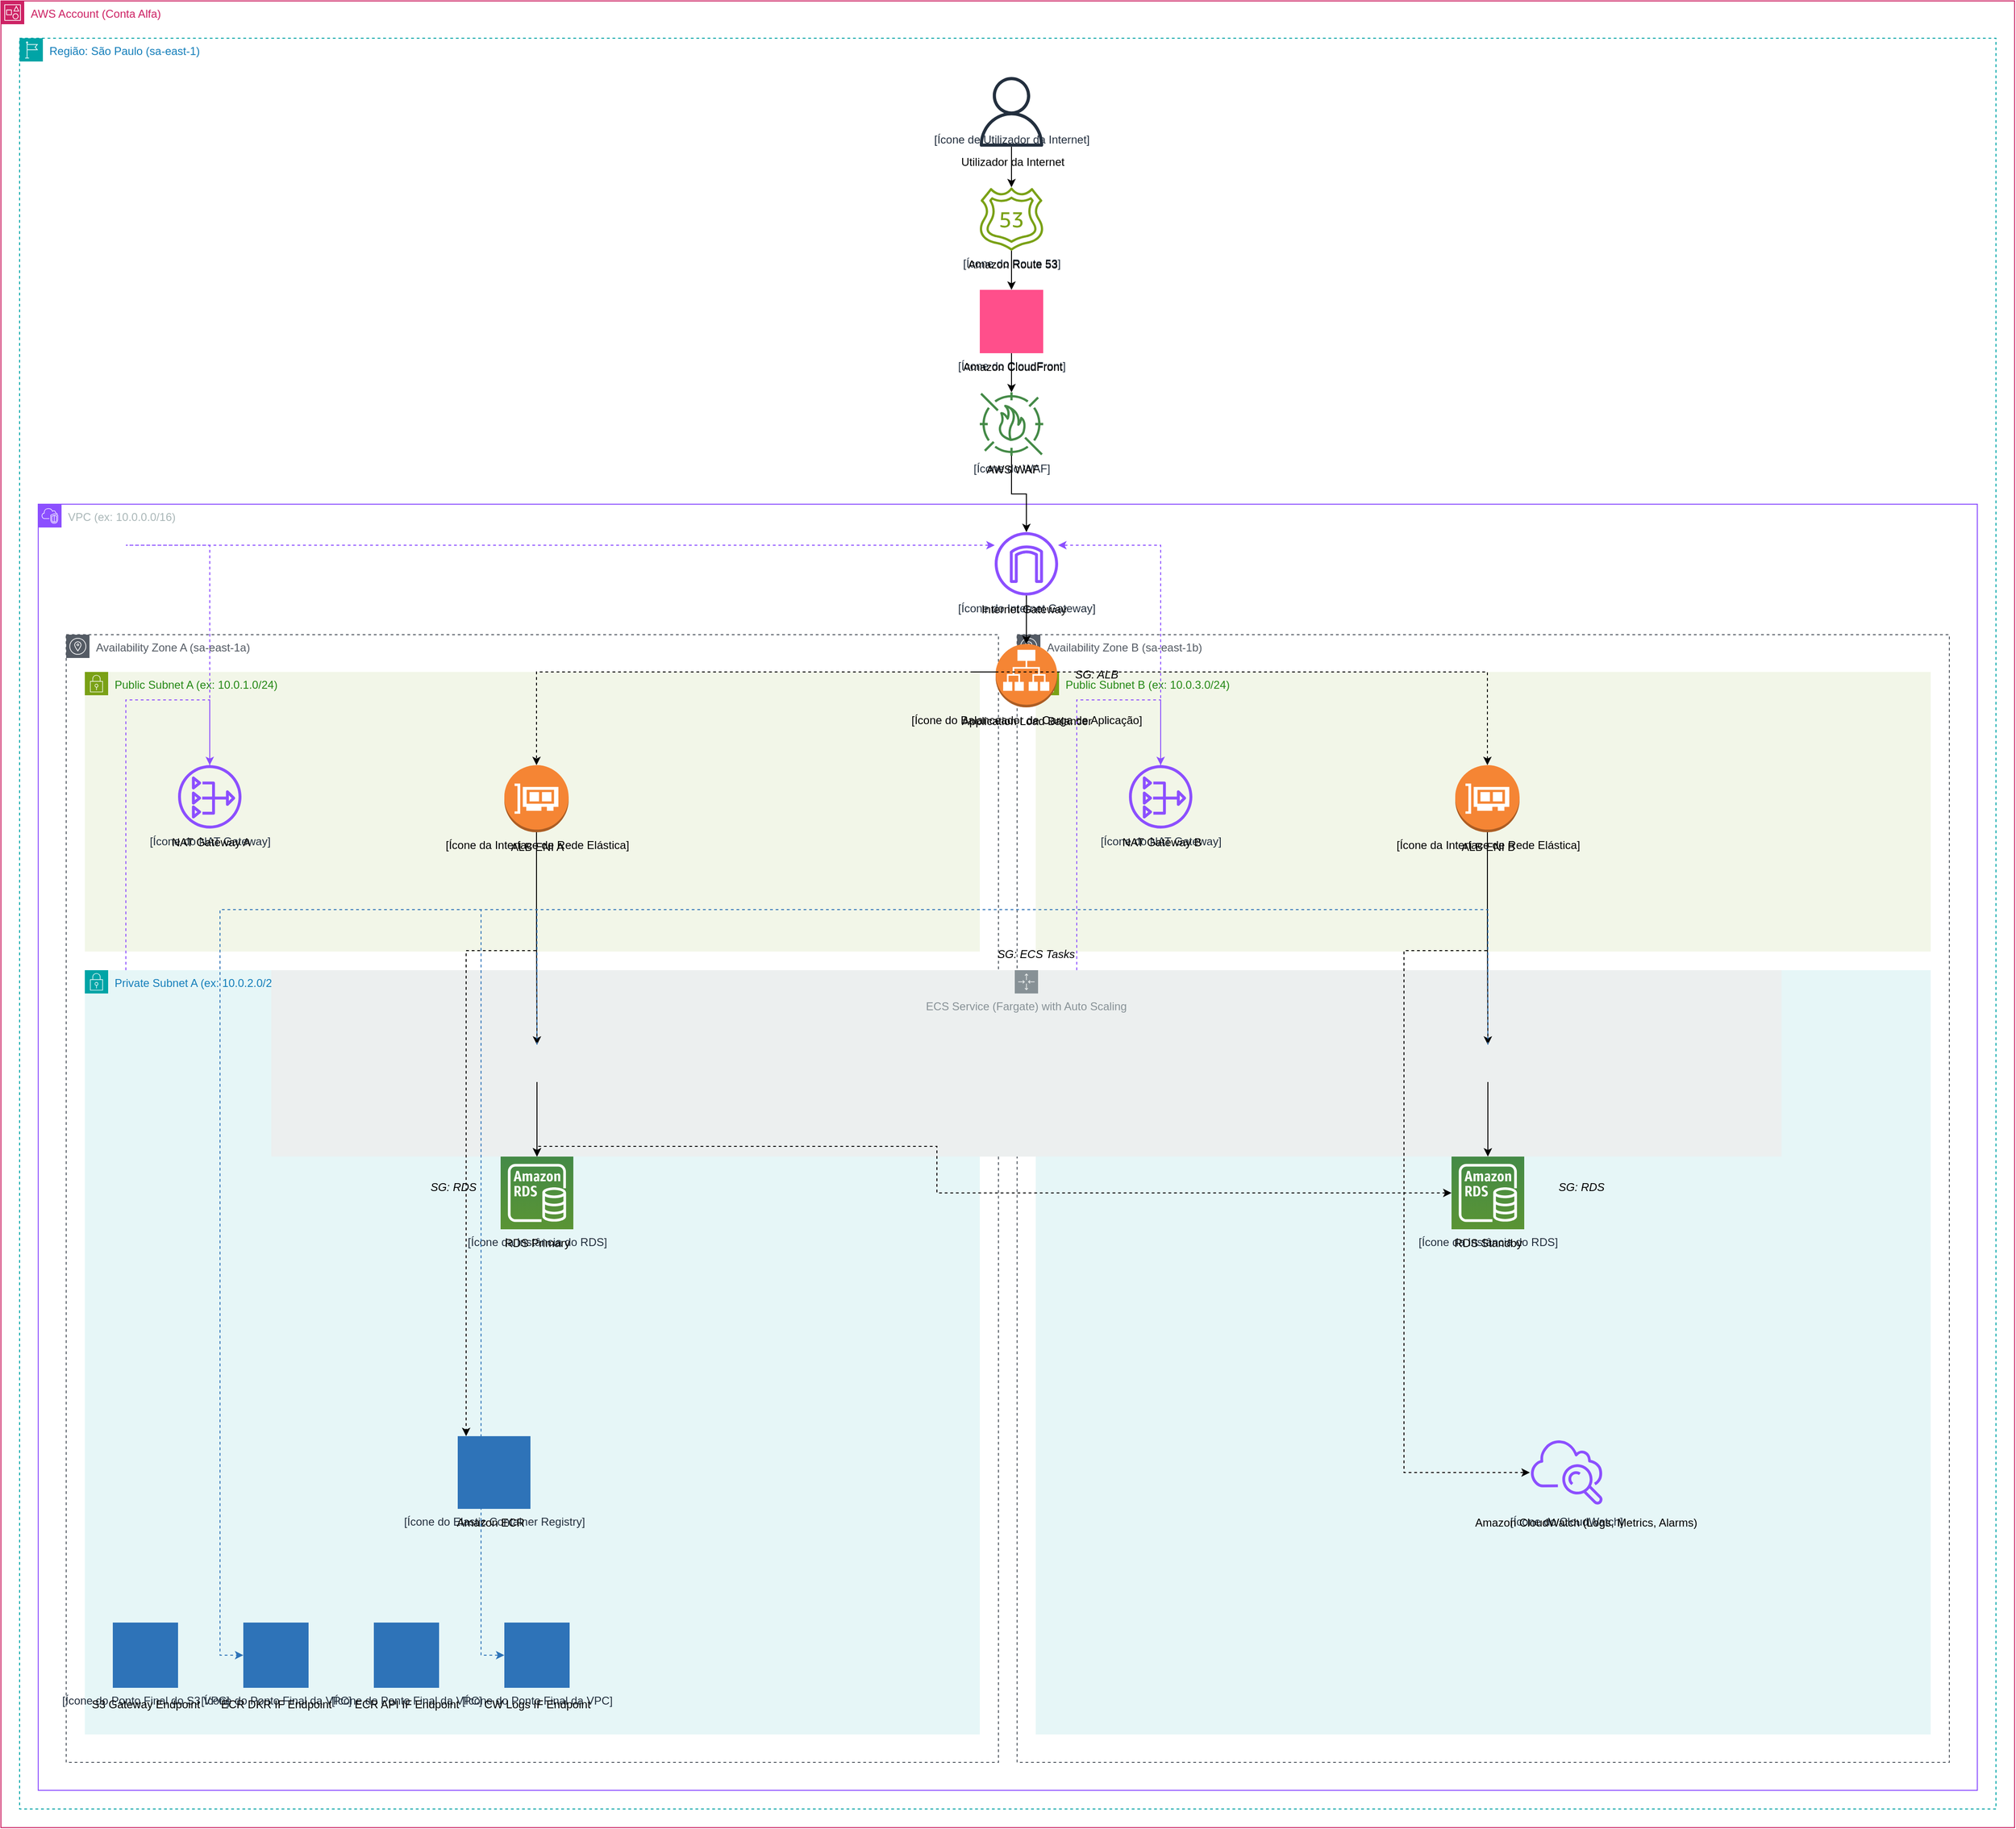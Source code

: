 <mxfile version="27.0.3">
  <diagram name="Arquitetura-AWS-Well-Architected" id="WellArchitected-v1">
    <mxGraphModel dx="2800" dy="2000" grid="1" gridSize="10" guides="1" tooltips="1" connect="1" arrows="1" fold="1" page="1" pageScale="1" pageWidth="2200" pageHeight="2000" math="0" shadow="0">
      <root>
        <mxCell id="0" />
        <mxCell id="1" parent="0" />
        <mxCell id="aws-account-group" value="AWS Account (Conta Alfa)" style="points=[[0,0],[0.25,0],[0.5,0],[0.75,0],[1,0],[1,0.25],[1,0.5],[1,0.75],[1,1],[0.75,1],[0.5,1],[0.25,1],[0,1],[0,0.75],[0,0.5],[0,0.25]];outlineConnect=0;gradientColor=none;html=1;whiteSpace=wrap;fontSize=12;fontStyle=0;container=1;pointerEvents=0;collapsible=0;recursiveResize=0;shape=mxgraph.aws4.group;grIcon=mxgraph.aws4.group_account;strokeColor=#CD2264;fillColor=none;verticalAlign=top;align=left;spacingLeft=30;fontColor=#CD2264;dashed=0;" vertex="1" parent="1">
          <mxGeometry x="20" y="20" width="2160" height="1960" as="geometry" />
        </mxCell>
        <mxCell id="aws-region-group" value="Região: São Paulo (sa-east-1)" style="points=[[0,0],[0.25,0],[0.5,0],[0.75,0],[1,0],[1,0.25],[1,0.5],[1,0.75],[1,1],[0.75,1],[0.5,1],[0.25,1],[0,1],[0,0.75],[0,0.5],[0,0.25]];outlineConnect=0;gradientColor=none;html=1;whiteSpace=wrap;fontSize=12;fontStyle=0;container=1;pointerEvents=0;collapsible=0;recursiveResize=0;shape=mxgraph.aws4.group;grIcon=mxgraph.aws4.group_region;strokeColor=#00A4A6;fillColor=none;verticalAlign=top;align=left;spacingLeft=30;fontColor=#147EBA;dashed=1;" vertex="1" parent="aws-account-group">
          <mxGeometry x="20" y="40" width="2120" height="1900" as="geometry" />
        </mxCell>

        <mxCell id="internet-user" value="[Ícone de Utilizador da Internet]" style="shape=mxgraph.aws4.user;html=1;dashed=0;fillColor=#232F3E;strokeColor=#ffffff;fontColor=#232F3E;verticalAlign=bottom;" vertex="1" parent="aws-region-group">
          <mxGeometry x="1030" y="40" width="68" height="78" as="geometry" />
        </mxCell>
        <mxCell id="internet-user-label" value="Utilizador da Internet" style="text;html=1;align=center;verticalAlign=middle;resizable=0;points=[];autosize=1;strokeColor=none;fillColor=none;" vertex="1" parent="aws-region-group">
          <mxGeometry x="1000" y="120" width="130" height="26" as="geometry" />
        </mxCell>
        <mxCell id="route53" value="[Ícone do Route 53]" style="sketch=0;outlineConnect=0;fontColor=#232F3E;gradientColor=none;fillColor=#7AA116;strokeColor=none;dashed=0;verticalLabelPosition=bottom;verticalAlign=top;align=center;html=1;fontSize=12;fontStyle=0;aspect=fixed;pointerEvents=1;shape=mxgraph.aws4.route_53;" vertex="1" parent="aws-region-group">
          <mxGeometry x="1030" y="160" width="68" height="68" as="geometry" />
        </mxCell>
        <mxCell id="route53-label" value="Amazon Route 53" style="text;html=1;align=center;verticalAlign=middle;resizable=0;points=[];autosize=1;strokeColor=none;fillColor=none;" vertex="1" parent="aws-region-group">
          <mxGeometry x="995" y="230" width="140" height="26" as="geometry" />
        </mxCell>
        <mxCell id="cloudfront" value="[Ícone do CloudFront]" style="sketch=0;outlineConnect=0;fontColor=#232F3E;gradientColor=none;fillColor=#FF4F8B;strokeColor=none;dashed=0;verticalLabelPosition=bottom;verticalAlign=top;align=center;html=1;fontSize=12;fontStyle=0;aspect=fixed;pointerEvents=1;shape=mxgraph.aws4.cloudfront_download_distribution;" vertex="1" parent="aws-region-group">
          <mxGeometry x="1030" y="270" width="68" height="68" as="geometry" />
        </mxCell>
        <mxCell id="cloudfront-label" value="Amazon CloudFront" style="text;html=1;align=center;verticalAlign=middle;resizable=0;points=[];autosize=1;strokeColor=none;fillColor=none;" vertex="1" parent="aws-region-group">
          <mxGeometry x="990" y="340" width="150" height="26" as="geometry" />
        </mxCell>
        <mxCell id="waf" value="[Ícone do WAF]" style="sketch=0;outlineConnect=0;fontColor=#232F3E;gradientColor=none;fillColor=#448A47;strokeColor=none;dashed=0;verticalLabelPosition=bottom;verticalAlign=top;align=center;html=1;fontSize=12;fontStyle=0;aspect=fixed;pointerEvents=1;shape=mxgraph.aws4.waf;" vertex="1" parent="aws-region-group">
          <mxGeometry x="1030" y="380" width="68" height="68" as="geometry" />
        </mxCell>
        <mxCell id="waf-label" value="AWS WAF" style="text;html=1;align=center;verticalAlign=middle;resizable=0;points=[];autosize=1;strokeColor=none;fillColor=none;" vertex="1" parent="aws-region-group">
          <mxGeometry x="1025" y="450" width="80" height="26" as="geometry" />
        </mxCell>

        <mxCell id="vpc-group" value="VPC (ex: 10.0.0.0/16)" style="points=[[0,0],[0.25,0],[0.5,0],[0.75,0],[1,0],[1,0.25],[1,0.5],[1,0.75],[1,1],[0.75,1],[0.5,1],[0.25,1],[0,1],[0,0.75],[0,0.5],[0,0.25]];outlineConnect=0;gradientColor=none;html=1;whiteSpace=wrap;fontSize=12;fontStyle=0;container=1;pointerEvents=0;collapsible=0;recursiveResize=0;shape=mxgraph.aws4.group;grIcon=mxgraph.aws4.group_vpc2;strokeColor=#8C4FFF;fillColor=none;verticalAlign=top;align=left;spacingLeft=30;fontColor=#AAB7B8;dashed=0;" vertex="1" parent="aws-region-group">
          <mxGeometry x="20" y="500" width="2080" height="1380" as="geometry" />
        </mxCell>
        <mxCell id="igw" value="[Ícone do Internet Gateway]" style="sketch=0;outlineConnect=0;fontColor=#232F3E;gradientColor=none;fillColor=#8C4FFF;strokeColor=none;dashed=0;verticalLabelPosition=bottom;verticalAlign=top;align=center;html=1;fontSize=12;fontStyle=0;aspect=fixed;pointerEvents=1;shape=mxgraph.aws4.internet_gateway;" vertex="1" parent="vpc-group">
          <mxGeometry x="1026" y="30" width="68" height="68" as="geometry" />
        </mxCell>
        <mxCell id="igw-label" value="Internet Gateway" style="text;html=1;align=center;verticalAlign=middle;resizable=0;points=[];autosize=1;strokeColor=none;fillColor=none;" vertex="1" parent="vpc-group">
          <mxGeometry x="997" y="100" width="120" height="26" as="geometry" />
        </mxCell>

        <mxCell id="az-a-group" value="Availability Zone A (sa-east-1a)" style="sketch=0;outlineConnect=0;gradientColor=none;html=1;whiteSpace=wrap;fontSize=12;fontStyle=0;shape=mxgraph.aws4.group;grIcon=mxgraph.aws4.group_availability_zone;strokeColor=#545B64;fillColor=none;verticalAlign=top;align=left;spacingLeft=30;fontColor=#545B64;dashed=1;container=1;" vertex="1" parent="vpc-group">
          <mxGeometry x="30" y="140" width="1000" height="1210" as="geometry" />
        </mxCell>
        <mxCell id="public-subnet-a" value="Public Subnet A (ex: 10.0.1.0/24)" style="points=[[0,0],[0.25,0],[0.5,0],[0.75,0],[1,0],[1,0.25],[1,0.5],[1,0.75],[1,1],[0.75,1],[0.5,1],[0.25,1],[0,1],[0,0.75],[0,0.5],[0,0.25]];outlineConnect=0;gradientColor=none;html=1;whiteSpace=wrap;fontSize=12;fontStyle=0;container=1;pointerEvents=0;collapsible=0;recursiveResize=0;shape=mxgraph.aws4.group;grIcon=mxgraph.aws4.group_security_group;grStroke=0;strokeColor=#7AA116;fillColor=#F2F6E8;verticalAlign=top;align=left;spacingLeft=30;fontColor=#248814;dashed=0;" vertex="1" parent="az-a-group">
          <mxGeometry x="20" y="40" width="960" height="300" as="geometry" />
        </mxCell>
        <mxCell id="alb-eni-a" value="[Ícone da Interface de Rede Elástica]" style="outlineConnect=0;dashed=0;verticalLabelPosition=bottom;verticalAlign=top;align=center;html=1;shape=mxgraph.aws3.elastic_network_interface;fillColor=#F58534;gradientColor=none;" vertex="1" parent="public-subnet-a">
          <mxGeometry x="450" y="100" width="69" height="72" as="geometry" />
        </mxCell>
        <mxCell id="alb-eni-a-label" value="ALB ENI A" style="text;html=1;align=center;verticalAlign=middle;resizable=0;points=[];autosize=1;strokeColor=none;fillColor=none;" vertex="1" parent="public-subnet-a">
          <mxGeometry x="440" y="175" width="90" height="26" as="geometry" />
        </mxCell>
        <mxCell id="nat-gw-a" value="[Ícone do NAT Gateway]" style="sketch=0;outlineConnect=0;fontColor=#232F3E;gradientColor=none;fillColor=#8C4FFF;strokeColor=none;dashed=0;verticalLabelPosition=bottom;verticalAlign=top;align=center;html=1;fontSize=12;fontStyle=0;aspect=fixed;pointerEvents=1;shape=mxgraph.aws4.nat_gateway;" vertex="1" parent="public-subnet-a">
          <mxGeometry x="100" y="100" width="68" height="68" as="geometry" />
        </mxCell>
        <mxCell id="nat-gw-a-label" value="NAT Gateway A" style="text;html=1;align=center;verticalAlign=middle;resizable=0;points=[];autosize=1;strokeColor=none;fillColor=none;" vertex="1" parent="public-subnet-a">
          <mxGeometry x="75" y="170" width="120" height="26" as="geometry" />
        </mxCell>
        <mxCell id="private-subnet-a" value="Private Subnet A (ex: 10.0.2.0/24)" style="points=[[0,0],[0.25,0],[0.5,0],[0.75,0],[1,0],[1,0.25],[1,0.5],[1,0.75],[1,1],[0.75,1],[0.5,1],[0.25,1],[0,1],[0,0.75],[0,0.5],[0,0.25]];outlineConnect=0;gradientColor=none;html=1;whiteSpace=wrap;fontSize=12;fontStyle=0;container=1;pointerEvents=0;collapsible=0;recursiveResize=0;shape=mxgraph.aws4.group;grIcon=mxgraph.aws4.group_security_group;grStroke=0;strokeColor=#00A4A6;fillColor=#E6F6F7;verticalAlign=top;align=left;spacingLeft=30;fontColor=#147EBA;dashed=0;" vertex="1" parent="az-a-group">
          <mxGeometry x="20" y="360" width="960" height="820" as="geometry" />
        </mxCell>
        <mxCell id="ecs-task-1" value="[Ícone do Contentor de Computação EC2]" style="outlineConnect=0;dashed=0;verticalLabelPosition=bottom;verticalAlign=top;align=center;html=1;shape=mxgraph.aws3.ec2_compute_container;fillColor=#F58534;gradientColor=none;" vertex="1" parent="private-subnet-a">
          <mxGeometry x="450" y="80" width="70" height="40" as="geometry" />
        </mxCell>
        <mxCell id="ecs-task-1-label" value="ECS Task 1 (Fargate)" style="text;html=1;align=center;verticalAlign=middle;resizable=0;points=[];autosize=1;strokeColor=none;fillColor=none;" vertex="1" parent="private-subnet-a">
          <mxGeometry x="410" y="125" width="150" height="26" as="geometry" />
        </mxCell>
        <mxCell id="rds-primary" value="[Ícone da Instância do RDS]" style="sketch=0;outlineConnect=0;fontColor=#232F3E;gradientColor=#5A9434;fillColor=#448A47;strokeColor=#ffffff;dashed=0;verticalLabelPosition=bottom;verticalAlign=top;align=center;html=1;fontSize=12;fontStyle=0;aspect=fixed;shape=mxgraph.aws4.resourceIcon;resIcon=mxgraph.aws4.rds_instance;" vertex="1" parent="private-subnet-a">
          <mxGeometry x="446" y="200" width="78" height="78" as="geometry" />
        </mxCell>
        <mxCell id="rds-primary-label" value="RDS Primary" style="text;html=1;align=center;verticalAlign=middle;resizable=0;points=[];autosize=1;strokeColor=none;fillColor=none;" vertex="1" parent="private-subnet-a">
          <mxGeometry x="440" y="280" width="90" height="26" as="geometry" />
        </mxCell>
        <mxCell id="rds-primary-sg-label" value="SG: RDS" style="text;html=1;align=center;verticalAlign=middle;resizable=0;points=[];autosize=1;strokeColor=none;fillColor=none;fontStyle=2" vertex="1" parent="private-subnet-a">
            <mxGeometry x="360" y="220" width="70" height="26" as="geometry"/>
        </mxCell>

        <mxCell id="az-b-group" value="Availability Zone B (sa-east-1b)" style="sketch=0;outlineConnect=0;gradientColor=none;html=1;whiteSpace=wrap;fontSize=12;fontStyle=0;shape=mxgraph.aws4.group;grIcon=mxgraph.aws4.group_availability_zone;strokeColor=#545B64;fillColor=none;verticalAlign=top;align=left;spacingLeft=30;fontColor=#545B64;dashed=1;container=1;" vertex="1" parent="vpc-group">
          <mxGeometry x="1050" y="140" width="1000" height="1210" as="geometry" />
        </mxCell>
        <mxCell id="public-subnet-b" value="Public Subnet B (ex: 10.0.3.0/24)" style="points=[[0,0],[0.25,0],[0.5,0],[0.75,0],[1,0],[1,0.25],[1,0.5],[1,0.75],[1,1],[0.75,1],[0.5,1],[0.25,1],[0,1],[0,0.75],[0,0.5],[0,0.25]];outlineConnect=0;gradientColor=none;html=1;whiteSpace=wrap;fontSize=12;fontStyle=0;container=1;pointerEvents=0;collapsible=0;recursiveResize=0;shape=mxgraph.aws4.group;grIcon=mxgraph.aws4.group_security_group;grStroke=0;strokeColor=#7AA116;fillColor=#F2F6E8;verticalAlign=top;align=left;spacingLeft=30;fontColor=#248814;dashed=0;" vertex="1" parent="az-b-group">
          <mxGeometry x="20" y="40" width="960" height="300" as="geometry" />
        </mxCell>
        <mxCell id="alb-eni-b" value="[Ícone da Interface de Rede Elástica]" style="outlineConnect=0;dashed=0;verticalLabelPosition=bottom;verticalAlign=top;align=center;html=1;shape=mxgraph.aws3.elastic_network_interface;fillColor=#F58534;gradientColor=none;" vertex="1" parent="public-subnet-b">
          <mxGeometry x="450" y="100" width="69" height="72" as="geometry" />
        </mxCell>
        <mxCell id="alb-eni-b-label" value="ALB ENI B" style="text;html=1;align=center;verticalAlign=middle;resizable=0;points=[];autosize=1;strokeColor=none;fillColor=none;" vertex="1" parent="public-subnet-b">
          <mxGeometry x="440" y="175" width="90" height="26" as="geometry" />
        </mxCell>
        <mxCell id="nat-gw-b" value="[Ícone do NAT Gateway]" style="sketch=0;outlineConnect=0;fontColor=#232F3E;gradientColor=none;fillColor=#8C4FFF;strokeColor=none;dashed=0;verticalLabelPosition=bottom;verticalAlign=top;align=center;html=1;fontSize=12;fontStyle=0;aspect=fixed;pointerEvents=1;shape=mxgraph.aws4.nat_gateway;" vertex="1" parent="public-subnet-b">
          <mxGeometry x="100" y="100" width="68" height="68" as="geometry" />
        </mxCell>
        <mxCell id="nat-gw-b-label" value="NAT Gateway B" style="text;html=1;align=center;verticalAlign=middle;resizable=0;points=[];autosize=1;strokeColor=none;fillColor=none;" vertex="1" parent="public-subnet-b">
          <mxGeometry x="75" y="170" width="120" height="26" as="geometry" />
        </mxCell>
        <mxCell id="private-subnet-b" value="Private Subnet B (ex: 10.0.4.0/24)" style="points=[[0,0],[0.25,0],[0.5,0],[0.75,0],[1,0],[1,0.25],[1,0.5],[1,0.75],[1,1],[0.75,1],[0.5,1],[0.25,1],[0,1],[0,0.75],[0,0.5],[0,0.25]];outlineConnect=0;gradientColor=none;html=1;whiteSpace=wrap;fontSize=12;fontStyle=0;container=1;pointerEvents=0;collapsible=0;recursiveResize=0;shape=mxgraph.aws4.group;grIcon=mxgraph.aws4.group_security_group;grStroke=0;strokeColor=#00A4A6;fillColor=#E6F6F7;verticalAlign=top;align=left;spacingLeft=30;fontColor=#147EBA;dashed=0;" vertex="1" parent="az-b-group">
          <mxGeometry x="20" y="360" width="960" height="820" as="geometry" />
        </mxCell>
        <mxCell id="ecs-task-n" value="[Ícone do Contentor de Computação EC2]" style="outlineConnect=0;dashed=0;verticalLabelPosition=bottom;verticalAlign=top;align=center;html=1;shape=mxgraph.aws3.ec2_compute_container;fillColor=#F58534;gradientColor=none;" vertex="1" parent="private-subnet-b">
          <mxGeometry x="450" y="80" width="70" height="40" as="geometry" />
        </mxCell>
        <mxCell id="ecs-task-n-label" value="ECS Task n (Fargate)" style="text;html=1;align=center;verticalAlign=middle;resizable=0;points=[];autosize=1;strokeColor=none;fillColor=none;" vertex="1" parent="private-subnet-b">
          <mxGeometry x="410" y="125" width="150" height="26" as="geometry" />
        </mxCell>
        <mxCell id="rds-standby" value="[Ícone da Instância do RDS]" style="sketch=0;outlineConnect=0;fontColor=#232F3E;gradientColor=#5A9434;fillColor=#448A47;strokeColor=#ffffff;dashed=0;verticalLabelPosition=bottom;verticalAlign=top;align=center;html=1;fontSize=12;fontStyle=0;aspect=fixed;shape=mxgraph.aws4.resourceIcon;resIcon=mxgraph.aws4.rds_instance;" vertex="1" parent="private-subnet-b">
          <mxGeometry x="446" y="200" width="78" height="78" as="geometry" />
        </mxCell>
        <mxCell id="rds-standby-label" value="RDS Standby" style="text;html=1;align=center;verticalAlign=middle;resizable=0;points=[];autosize=1;strokeColor=none;fillColor=none;" vertex="1" parent="private-subnet-b">
          <mxGeometry x="435" y="280" width="100" height="26" as="geometry" />
        </mxCell>
         <mxCell id="rds-standby-sg-label" value="SG: RDS" style="text;html=1;align=center;verticalAlign=middle;resizable=0;points=[];autosize=1;strokeColor=none;fillColor=none;fontStyle=2" vertex="1" parent="private-subnet-b">
            <mxGeometry x="550" y="220" width="70" height="26" as="geometry"/>
        </mxCell>

        <mxCell id="alb" value="[Ícone do Balanceador de Carga de Aplicação]" style="outlineConnect=0;dashed=0;verticalLabelPosition=bottom;verticalAlign=top;align=center;html=1;shape=mxgraph.aws3.application_load_balancer;fillColor=#F58534;gradientColor=none;" vertex="1" parent="vpc-group">
          <mxGeometry x="1027" y="150" width="66" height="68" as="geometry" />
        </mxCell>
        <mxCell id="alb-label" value="Application Load Balancer" style="text;html=1;align=center;verticalAlign=middle;resizable=0;points=[];autosize=1;strokeColor=none;fillColor=none;" vertex="1" parent="vpc-group">
          <mxGeometry x="970" y="220" width="180" height="26" as="geometry" />
        </mxCell>
         <mxCell id="alb-sg-label" value="SG: ALB" style="text;html=1;align=center;verticalAlign=middle;resizable=0;points=[];autosize=1;strokeColor=none;fillColor=none;fontStyle=2" vertex="1" parent="vpc-group">
            <mxGeometry x="1100" y="170" width="70" height="26" as="geometry"/>
        </mxCell>

        <mxCell id="ecs-service-group" value="ECS Service (Fargate) with Auto Scaling" style="sketch=0;outlineConnect=0;gradientColor=none;html=1;whiteSpace=wrap;fontSize=12;fontStyle=0;shape=mxgraph.aws4.groupCenter;grIcon=mxgraph.aws4.group_auto_scaling_group;grStroke=0;strokeColor=#879196;fillColor=#ECEFEF;verticalAlign=top;align=center;fontColor=#879196;dashed=0;spacingTop=25;container=0;" vertex="1" parent="vpc-group">
          <mxGeometry x="250" y="500" width="1620" height="200" as="geometry" />
        </mxCell>
         <mxCell id="ecs-sg-label" value="SG: ECS Tasks" style="text;html=1;align=center;verticalAlign=middle;resizable=0;points=[];autosize=1;strokeColor=none;fillColor=none;fontStyle=2" vertex="1" parent="vpc-group">
            <mxGeometry x="1020" y="470" width="100" height="26" as="geometry"/>
        </mxCell>

        <mxCell id="ecr" value="[Ícone do Elastic Container Registry]" style="sketch=0;outlineConnect=0;fontColor=#232F3E;gradientColor=none;fillColor=#2E73B8;strokeColor=none;dashed=0;verticalLabelPosition=bottom;verticalAlign=top;align=center;html=1;fontSize=12;fontStyle=0;aspect=fixed;pointerEvents=1;shape=mxgraph.aws4.elastic_container_registry;" vertex="1" parent="vpc-group">
          <mxGeometry x="450" y="1000" width="78" height="78" as="geometry" />
        </mxCell>
        <mxCell id="ecr-label" value="Amazon ECR" style="text;html=1;align=center;verticalAlign=middle;resizable=0;points=[];autosize=1;strokeColor=none;fillColor=none;" vertex="1" parent="vpc-group">
          <mxGeometry x="430" y="1080" width="110" height="26" as="geometry" />
        </mxCell>
        <mxCell id="cloudwatch" value="[Ícone do CloudWatch]" style="sketch=0;outlineConnect=0;fontColor=#232F3E;gradientColor=none;fillColor=#8C4FFF;strokeColor=none;dashed=0;verticalLabelPosition=bottom;verticalAlign=top;align=center;html=1;fontSize=12;fontStyle=0;aspect=fixed;pointerEvents=1;shape=mxgraph.aws4.cloudwatch;" vertex="1" parent="vpc-group">
          <mxGeometry x="1600" y="1000" width="78" height="78" as="geometry" />
        </mxCell>
        <mxCell id="cloudwatch-label" value="Amazon CloudWatch (Logs, Metrics, Alarms)" style="text;html=1;align=center;verticalAlign=middle;resizable=0;points=[];autosize=1;strokeColor=none;fillColor=none;" vertex="1" parent="vpc-group">
          <mxGeometry x="1520" y="1080" width="280" height="26" as="geometry" />
        </mxCell>

        <mxCell id="s3-endpoint" value="[Ícone do Ponto Final do S3 VPC]" style="sketch=0;outlineConnect=0;fontColor=#232F3E;gradientColor=none;fillColor=#2E73B8;strokeColor=none;dashed=0;verticalLabelPosition=bottom;verticalAlign=top;align=center;html=1;fontSize=12;fontStyle=0;aspect=fixed;pointerEvents=1;shape=mxgraph.aws4.s3_vpc_endpoint;" vertex="1" parent="vpc-group">
            <mxGeometry x="80" y="1200" width="70" height="70" as="geometry"/>
        </mxCell>
        <mxCell id="s3-endpoint-label" value="S3 Gateway Endpoint" style="text;html=1;align=center;verticalAlign=middle;resizable=0;points=[];autosize=1;strokeColor=none;fillColor=none;" vertex="1" parent="vpc-group">
            <mxGeometry x="40" y="1275" width="150" height="26" as="geometry"/>
        </mxCell>
        <mxCell id="ecr-dkr-endpoint" value="[Ícone do Ponto Final da VPC]" style="sketch=0;outlineConnect=0;fontColor=#232F3E;gradientColor=none;fillColor=#2E73B8;strokeColor=none;dashed=0;verticalLabelPosition=bottom;verticalAlign=top;align=center;html=1;fontSize=12;fontStyle=0;aspect=fixed;pointerEvents=1;shape=mxgraph.aws4.vpc_endpoint;" vertex="1" parent="vpc-group">
            <mxGeometry x="220" y="1200" width="70" height="70" as="geometry"/>
        </mxCell>
        <mxCell id="ecr-dkr-endpoint-label" value="ECR DKR IF Endpoint" style="text;html=1;align=center;verticalAlign=middle;resizable=0;points=[];autosize=1;strokeColor=none;fillColor=none;" vertex="1" parent="vpc-group">
            <mxGeometry x="180" y="1275" width="150" height="26" as="geometry"/>
        </mxCell>
        <mxCell id="ecr-api-endpoint" value="[Ícone do Ponto Final da VPC]" style="sketch=0;outlineConnect=0;fontColor=#232F3E;gradientColor=none;fillColor=#2E73B8;strokeColor=none;dashed=0;verticalLabelPosition=bottom;verticalAlign=top;align=center;html=1;fontSize=12;fontStyle=0;aspect=fixed;pointerEvents=1;shape=mxgraph.aws4.vpc_endpoint;" vertex="1" parent="vpc-group">
            <mxGeometry x="360" y="1200" width="70" height="70" as="geometry"/>
        </mxCell>
        <mxCell id="ecr-api-endpoint-label" value="ECR API IF Endpoint" style="text;html=1;align=center;verticalAlign=middle;resizable=0;points=[];autosize=1;strokeColor=none;fillColor=none;" vertex="1" parent="vpc-group">
            <mxGeometry x="320" y="1275" width="150" height="26" as="geometry"/>
        </mxCell>
        <mxCell id="logs-endpoint" value="[Ícone do Ponto Final da VPC]" style="sketch=0;outlineConnect=0;fontColor=#232F3E;gradientColor=none;fillColor=#2E73B8;strokeColor=none;dashed=0;verticalLabelPosition=bottom;verticalAlign=top;align=center;html=1;fontSize=12;fontStyle=0;aspect=fixed;pointerEvents=1;shape=mxgraph.aws4.vpc_endpoint;" vertex="1" parent="vpc-group">
            <mxGeometry x="500" y="1200" width="70" height="70" as="geometry"/>
        </mxCell>
        <mxCell id="logs-endpoint-label" value="CW Logs IF Endpoint" style="text;html=1;align=center;verticalAlign=middle;resizable=0;points=[];autosize=1;strokeColor=none;fillColor=none;" vertex="1" parent="vpc-group">
            <mxGeometry x="460" y="1275" width="150" height="26" as="geometry"/>
        </mxCell>
        
        <mxCell id="arrow-user-route53" style="edgeStyle=orthogonalEdgeStyle;rounded=0;orthogonalLoop=1;jettySize=auto;html=1;endArrow=classic;endFill=1;" edge="1" parent="1" source="internet-user" target="route53">
            <mxGeometry relative="1" as="geometry"/>
        </mxCell>
        <mxCell id="arrow-route53-cf" style="edgeStyle=orthogonalEdgeStyle;rounded=0;orthogonalLoop=1;jettySize=auto;html=1;endArrow=classic;endFill=1;" edge="1" parent="1" source="route53" target="cloudfront">
            <mxGeometry relative="1" as="geometry"/>
        </mxCell>
        <mxCell id="arrow-cf-waf" style="edgeStyle=orthogonalEdgeStyle;rounded=0;orthogonalLoop=1;jettySize=auto;html=1;endArrow=classic;endFill=1;" edge="1" parent="1" source="cloudfront" target="waf">
            <mxGeometry relative="1" as="geometry"/>
        </mxCell>
        <mxCell id="arrow-waf-igw" style="edgeStyle=orthogonalEdgeStyle;rounded=0;orthogonalLoop=1;jettySize=auto;html=1;endArrow=classic;endFill=1;" edge="1" parent="1" source="waf" target="igw">
            <mxGeometry relative="1" as="geometry"/>
        </mxCell>
        <mxCell id="arrow-igw-alb" style="edgeStyle=orthogonalEdgeStyle;rounded=0;orthogonalLoop=1;jettySize=auto;html=1;endArrow=classic;endFill=1;" edge="1" parent="1" source="igw" target="alb">
            <mxGeometry relative="1" as="geometry"/>
        </mxCell>
        <mxCell id="arrow-alb-eni-a" style="edgeStyle=orthogonalEdgeStyle;rounded=0;orthogonalLoop=1;jettySize=auto;html=1;endArrow=classic;endFill=1;dashed=1;" edge="1" parent="1" source="alb" target="alb-eni-a">
            <mxGeometry relative="1" as="geometry">
                <mxPoint x="1060" y="699" as="sourcePoint"/>
                <mxPoint x="504.5" y="769" as="targetPoint"/>
                <Array as="points">
                  <mxPoint x="1060" y="740"/>
                  <mxPoint x="504.5" y="740"/>
                </Array>
            </mxGeometry>
        </mxCell>
        <mxCell id="arrow-alb-eni-b" style="edgeStyle=orthogonalEdgeStyle;rounded=0;orthogonalLoop=1;jettySize=auto;html=1;endArrow=classic;endFill=1;dashed=1;" edge="1" parent="1" source="alb" target="alb-eni-b">
            <mxGeometry relative="1" as="geometry">
                <mxPoint x="1060" y="699" as="sourcePoint"/>
                <mxPoint x="1524.5" y="769" as="targetPoint"/>
                 <Array as="points">
                  <mxPoint x="1060" y="740"/>
                  <mxPoint x="1524.5" y="740"/>
                </Array>
            </mxGeometry>
        </mxCell>
        <mxCell id="arrow-eni-a-task-1" style="edgeStyle=orthogonalEdgeStyle;rounded=0;orthogonalLoop=1;jettySize=auto;html=1;endArrow=classic;endFill=1;" edge="1" parent="1" source="alb-eni-a" target="ecs-task-1">
            <mxGeometry relative="1" as="geometry"/>
        </mxCell>
        <mxCell id="arrow-eni-b-task-n" style="edgeStyle=orthogonalEdgeStyle;rounded=0;orthogonalLoop=1;jettySize=auto;html=1;endArrow=classic;endFill=1;" edge="1" parent="1" source="alb-eni-b" target="ecs-task-n">
            <mxGeometry relative="1" as="geometry"/>
        </mxCell>
        <mxCell id="arrow-task1-rds-p" style="edgeStyle=orthogonalEdgeStyle;rounded=0;orthogonalLoop=1;jettySize=auto;html=1;endArrow=classic;endFill=1;" edge="1" parent="1" source="ecs-task-1" target="rds-primary">
            <mxGeometry relative="1" as="geometry"/>
        </mxCell>
        <mxCell id="arrow-taskn-rds-s" style="edgeStyle=orthogonalEdgeStyle;rounded=0;orthogonalLoop=1;jettySize=auto;html=1;endArrow=classic;endFill=1;" edge="1" parent="1" source="ecs-task-n" target="rds-standby">
            <mxGeometry relative="1" as="geometry"/>
        </mxCell>
        <mxCell id="arrow-rds-sync" style="edgeStyle=orthogonalEdgeStyle;rounded=0;orthogonalLoop=1;jettySize=auto;html=1;endArrow=classic;startArrow=classic;endFill=1;startFill=1;dashed=1;" edge="1" parent="1" source="rds-primary" target="rds-standby">
            <mxGeometry relative="1" as="geometry">
                <mxPoint x="524" y="1249" as="sourcePoint"/>
                <mxPoint x="1524" y="1249" as="targetPoint"/>
                <Array as="points">
                    <mxPoint x="1024" y="1249"/>
                </Array>
            </mxGeometry>
        </mxCell>
        <mxCell id="arrow-task-ecr" style="edgeStyle=orthogonalEdgeStyle;rounded=0;orthogonalLoop=1;jettySize=auto;html=1;endArrow=classic;endFill=1;dashed=1;" edge="1" parent="1" source="ecs-task-1" target="ecr">
            <mxGeometry relative="1" as="geometry">
                <Array as="points">
                    <mxPoint x="519" y="1039"/>
                </Array>
            </mxGeometry>
        </mxCell>
         <mxCell id="arrow-task-ecr-endpoint" style="edgeStyle=orthogonalEdgeStyle;rounded=0;orthogonalLoop=1;jettySize=auto;html=1;endArrow=classic;endFill=1;dashed=1;strokeColor=#2E73B8;" edge="1" parent="1" source="ecs-task-1" target="ecr-dkr-endpoint">
            <mxGeometry relative="1" as="geometry">
                <Array as="points">
                    <mxPoint x="255" y="995"/>
                </Array>
            </mxGeometry>
        </mxCell>
        <mxCell id="arrow-task-cloudwatch" style="edgeStyle=orthogonalEdgeStyle;rounded=0;orthogonalLoop=1;jettySize=auto;html=1;endArrow=classic;endFill=1;dashed=1;" edge="1" parent="1" source="ecs-task-n" target="cloudwatch">
            <mxGeometry relative="1" as="geometry">
                 <Array as="points">
                    <mxPoint x="1525" y="1039"/>
                </Array>
            </mxGeometry>
        </mxCell>
         <mxCell id="arrow-task-logs-endpoint" style="edgeStyle=orthogonalEdgeStyle;rounded=0;orthogonalLoop=1;jettySize=auto;html=1;endArrow=classic;endFill=1;dashed=1;strokeColor=#2E73B8;" edge="1" parent="1" source="ecs-task-n" target="logs-endpoint">
            <mxGeometry relative="1" as="geometry">
                 <Array as="points">
                    <mxPoint x="535" y="995"/>
                </Array>
            </mxGeometry>
        </mxCell>
        <mxCell id="arrow-private-nat-a" style="edgeStyle=orthogonalEdgeStyle;rounded=0;orthogonalLoop=1;jettySize=auto;html=1;endArrow=classic;endFill=1;dashed=1;strokeColor=#8C4FFF;" edge="1" parent="1" source="private-subnet-a" target="nat-gw-a">
            <mxGeometry relative="1" as="geometry">
                <mxPoint x="200" y="770" as="sourcePoint"/>
                <mxPoint x="154" y="744" as="targetPoint"/>
                <Array as="points">
                    <mxPoint x="154" y="770"/>
                </Array>
            </mxGeometry>
        </mxCell>
        <mxCell id="arrow-private-nat-b" style="edgeStyle=orthogonalEdgeStyle;rounded=0;orthogonalLoop=1;jettySize=auto;html=1;endArrow=classic;endFill=1;dashed=1;strokeColor=#8C4FFF;" edge="1" parent="1" source="private-subnet-b" target="nat-gw-b">
            <mxGeometry relative="1" as="geometry">
                <mxPoint x="1200" y="770" as="sourcePoint"/>
                <mxPoint x="1174" y="744" as="targetPoint"/>
                <Array as="points">
                    <mxPoint x="1174" y="770"/>
                </Array>
            </mxGeometry>
        </mxCell>
        <mxCell id="arrow-nat-a-igw" style="edgeStyle=orthogonalEdgeStyle;rounded=0;orthogonalLoop=1;jettySize=auto;html=1;endArrow=classic;endFill=1;dashed=1;strokeColor=#8C4FFF;" edge="1" parent="1" source="nat-gw-a" target="igw">
            <mxGeometry relative="1" as="geometry">
                <Array as="points">
                    <mxPoint x="154" y="604"/>
                    <mxPoint x="1060" y="604"/>
                </Array>
            </mxGeometry>
        </mxCell>
        <mxCell id="arrow-nat-b-igw" style="edgeStyle=orthogonalEdgeStyle;rounded=0;orthogonalLoop=1;jettySize=auto;html=1;endArrow=classic;endFill=1;dashed=1;strokeColor=#8C4FFF;" edge="1" parent="1" source="nat-gw-b" target="igw">
            <mxGeometry relative="1" as="geometry">
                <Array as="points">
                    <mxPoint x="1174" y="604"/>
                    <mxPoint x="1060" y="604"/>
                </Array>
            </mxGeometry>
        </mxCell>
      </root>
    </mxGraphModel>
  </diagram>
</mxfile>
